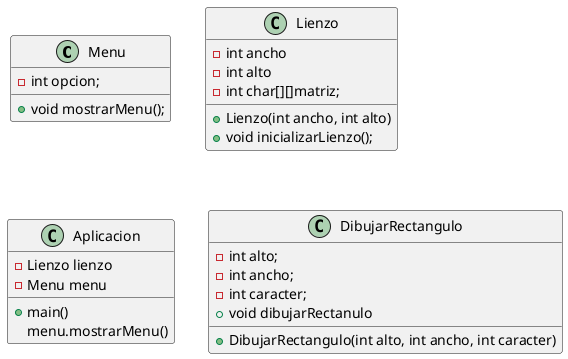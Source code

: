 @startuml
'https://plantuml.com/sequence-diagram
class Menu{
- int opcion;
+void mostrarMenu();
}
class Lienzo{
- int ancho
- int alto
- int char[][]matriz;

+Lienzo(int ancho, int alto)
+void inicializarLienzo();

}
class Aplicacion{
-Lienzo lienzo
-Menu menu
+main()
menu.mostrarMenu()
}
class DibujarRectangulo{
-int alto;
-int ancho;
-int caracter;
+DibujarRectangulo(int alto, int ancho, int caracter)
+ void dibujarRectanulo

}

@enduml